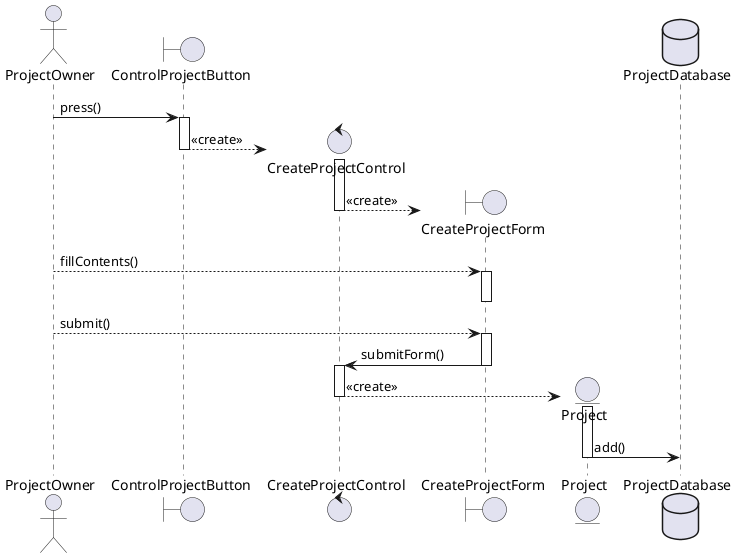 @startuml 
actor ProjectOwner as PO
boundary ControlProjectButton as CPB
control CreateProjectControl as CPC
boundary CreateProjectForm as CPF
entity Project as P
database ProjectDatabase as PD

PO -> CPB : press()
activate CPB
create CPC
CPB --> CPC : <<create>>
deactivate CPB
activate CPC
create CPF
CPC --> CPF : <<create>>
deactivate CPC
PO --> CPF : fillContents()
activate CPF
deactivate CPF
PO --> CPF : submit()
activate CPF
CPF -> CPC : submitForm()
deactivate CPF
activate CPC
create P
CPC --> P : <<create>>
deactivate CPC
activate P
P -> PD : add()
deactivate P
@enduml  
